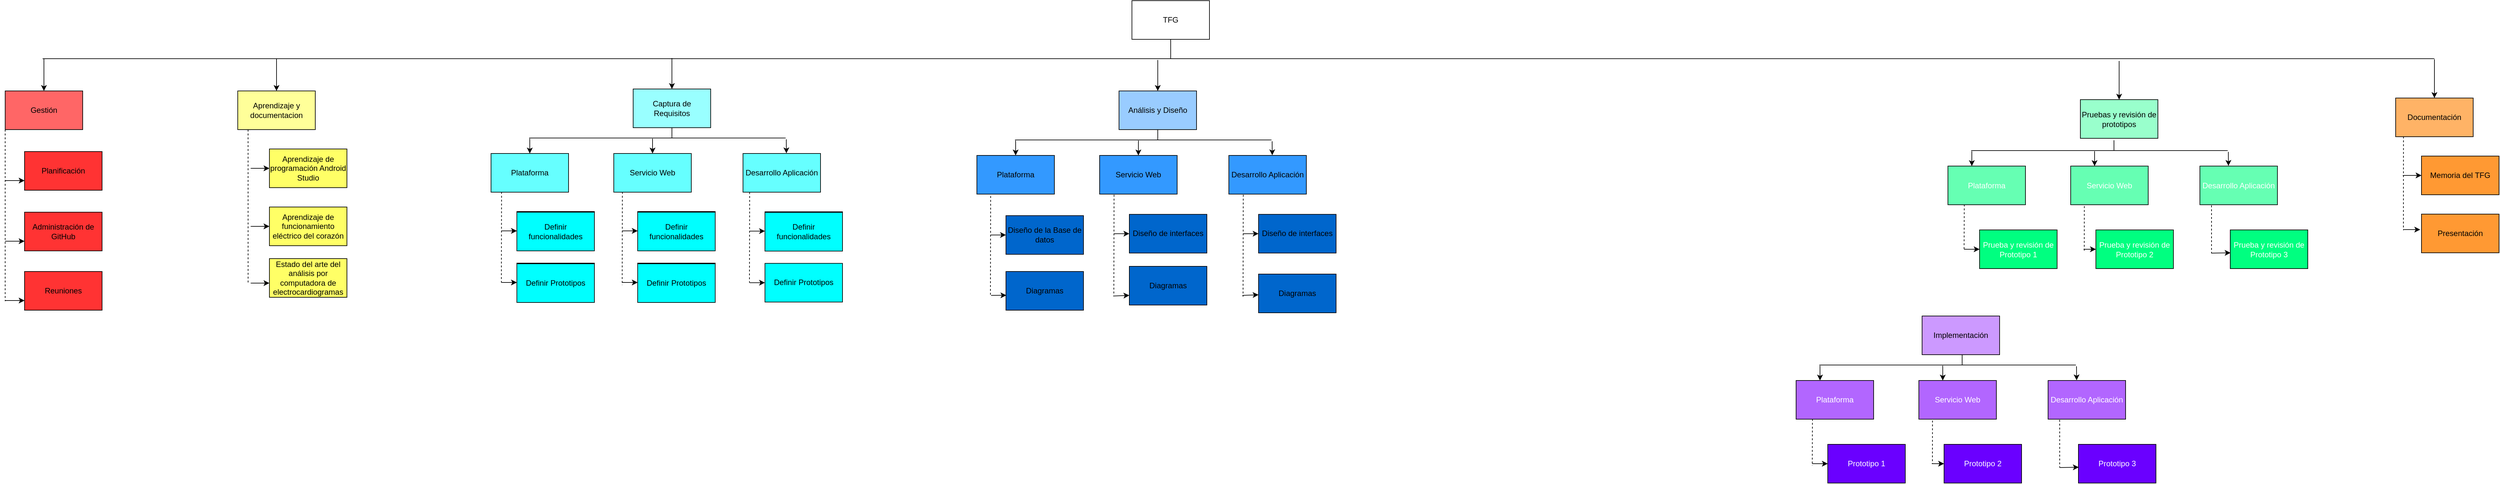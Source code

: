 <mxfile version="14.2.9" type="device"><diagram id="q3rmWGYCOF6i3BH8mImC" name="Page-1"><mxGraphModel dx="2354" dy="784" grid="0" gridSize="10" guides="1" tooltips="1" connect="1" arrows="1" fold="1" page="1" pageScale="1" pageWidth="827" pageHeight="1169" math="0" shadow="0"><root><mxCell id="0"/><mxCell id="1" parent="0"/><mxCell id="JAtjCEI3s_E_KiHYjr8D-1" value="TFG" style="rounded=0;whiteSpace=wrap;html=1;" parent="1" vertex="1"><mxGeometry x="770" y="30" width="120" height="60" as="geometry"/></mxCell><mxCell id="JAtjCEI3s_E_KiHYjr8D-2" value="Gestión" style="rounded=0;whiteSpace=wrap;html=1;fillColor=#FF6666;" parent="1" vertex="1"><mxGeometry x="-974" y="170" width="120" height="60" as="geometry"/></mxCell><mxCell id="JAtjCEI3s_E_KiHYjr8D-4" value="Implementación" style="rounded=0;whiteSpace=wrap;html=1;fillColor=#CC99FF;" parent="1" vertex="1"><mxGeometry x="1993" y="519" width="120" height="60" as="geometry"/></mxCell><mxCell id="JAtjCEI3s_E_KiHYjr8D-10" value="Estado del arte del análisis por computadora de electrocardiogramas" style="rounded=0;whiteSpace=wrap;html=1;fillColor=#FFFF66;" parent="1" vertex="1"><mxGeometry x="-565" y="430" width="120" height="60" as="geometry"/></mxCell><mxCell id="JAtjCEI3s_E_KiHYjr8D-18" value="Desarrollo Aplicación" style="rounded=0;whiteSpace=wrap;html=1;fillColor=#3399FF;" parent="1" vertex="1"><mxGeometry x="920" y="270" width="120" height="60" as="geometry"/></mxCell><mxCell id="JAtjCEI3s_E_KiHYjr8D-21" value="Aprendizaje y documentacion" style="rounded=0;whiteSpace=wrap;html=1;fillColor=#FFFF99;" parent="1" vertex="1"><mxGeometry x="-614" y="170" width="120" height="60" as="geometry"/></mxCell><mxCell id="JAtjCEI3s_E_KiHYjr8D-22" value="Aprendizaje de programación Android Studio" style="rounded=0;whiteSpace=wrap;html=1;fillColor=#FFFF66;" parent="1" vertex="1"><mxGeometry x="-565" y="260" width="120" height="60" as="geometry"/></mxCell><mxCell id="JAtjCEI3s_E_KiHYjr8D-23" value="Aprendizaje de funcionamiento eléctrico del corazón" style="rounded=0;whiteSpace=wrap;html=1;fillColor=#FFFF66;" parent="1" vertex="1"><mxGeometry x="-565" y="350" width="120" height="60" as="geometry"/></mxCell><mxCell id="JAtjCEI3s_E_KiHYjr8D-25" value="Pruebas y revisión de prototipos" style="rounded=0;whiteSpace=wrap;html=1;fillColor=#99FFCC;" parent="1" vertex="1"><mxGeometry x="2238" y="183.5" width="120" height="60" as="geometry"/></mxCell><mxCell id="JAtjCEI3s_E_KiHYjr8D-42" value="" style="endArrow=none;dashed=1;html=1;exitX=0.133;exitY=1;exitDx=0;exitDy=0;exitPerimeter=0;" parent="1" source="JAtjCEI3s_E_KiHYjr8D-21" edge="1"><mxGeometry width="50" height="50" relative="1" as="geometry"><mxPoint x="-884" y="530" as="sourcePoint"/><mxPoint x="-598" y="468" as="targetPoint"/></mxGeometry></mxCell><mxCell id="JAtjCEI3s_E_KiHYjr8D-43" value="" style="endArrow=classic;html=1;entryX=0;entryY=0.5;entryDx=0;entryDy=0;" parent="1" target="JAtjCEI3s_E_KiHYjr8D-23" edge="1"><mxGeometry width="50" height="50" relative="1" as="geometry"><mxPoint x="-594" y="380" as="sourcePoint"/><mxPoint x="-834" y="480" as="targetPoint"/></mxGeometry></mxCell><mxCell id="JAtjCEI3s_E_KiHYjr8D-44" value="" style="endArrow=classic;html=1;entryX=0;entryY=0.5;entryDx=0;entryDy=0;" parent="1" target="JAtjCEI3s_E_KiHYjr8D-22" edge="1"><mxGeometry width="50" height="50" relative="1" as="geometry"><mxPoint x="-594" y="290" as="sourcePoint"/><mxPoint x="-834" y="480" as="targetPoint"/></mxGeometry></mxCell><mxCell id="JAtjCEI3s_E_KiHYjr8D-75" value="" style="endArrow=none;dashed=1;html=1;exitX=0;exitY=1;exitDx=0;exitDy=0;" parent="1" source="JAtjCEI3s_E_KiHYjr8D-2" edge="1"><mxGeometry width="50" height="50" relative="1" as="geometry"><mxPoint x="-384" y="350" as="sourcePoint"/><mxPoint x="-974" y="496" as="targetPoint"/></mxGeometry></mxCell><mxCell id="JAtjCEI3s_E_KiHYjr8D-77" value="" style="endArrow=none;html=1;exitX=0.5;exitY=1;exitDx=0;exitDy=0;" parent="1" source="JAtjCEI3s_E_KiHYjr8D-1" edge="1"><mxGeometry width="50" height="50" relative="1" as="geometry"><mxPoint x="650" y="330" as="sourcePoint"/><mxPoint x="830" y="120" as="targetPoint"/></mxGeometry></mxCell><mxCell id="JAtjCEI3s_E_KiHYjr8D-78" value="" style="endArrow=none;html=1;" parent="1" edge="1"><mxGeometry width="50" height="50" relative="1" as="geometry"><mxPoint x="-916" y="120" as="sourcePoint"/><mxPoint x="2786" y="120" as="targetPoint"/></mxGeometry></mxCell><mxCell id="JAtjCEI3s_E_KiHYjr8D-79" value="" style="endArrow=classic;html=1;entryX=0.5;entryY=0;entryDx=0;entryDy=0;" parent="1" target="JAtjCEI3s_E_KiHYjr8D-21" edge="1"><mxGeometry width="50" height="50" relative="1" as="geometry"><mxPoint x="-554" y="120" as="sourcePoint"/><mxPoint x="106" y="280" as="targetPoint"/></mxGeometry></mxCell><mxCell id="JAtjCEI3s_E_KiHYjr8D-80" value="" style="endArrow=classic;html=1;entryX=0.5;entryY=0;entryDx=0;entryDy=0;" parent="1" target="JAtjCEI3s_E_KiHYjr8D-2" edge="1"><mxGeometry width="50" height="50" relative="1" as="geometry"><mxPoint x="-914" y="120" as="sourcePoint"/><mxPoint x="-604" y="280" as="targetPoint"/></mxGeometry></mxCell><mxCell id="JAtjCEI3s_E_KiHYjr8D-82" value="" style="endArrow=classic;html=1;" parent="1" target="JAtjCEI3s_E_KiHYjr8D-25" edge="1"><mxGeometry width="50" height="50" relative="1" as="geometry"><mxPoint x="2298" y="123.5" as="sourcePoint"/><mxPoint x="1448" y="293.5" as="targetPoint"/></mxGeometry></mxCell><mxCell id="is98D6Rq22OKG-UNbU2W-1" value="Administración de GitHub" style="rounded=0;whiteSpace=wrap;html=1;fillColor=#FF3333;" parent="1" vertex="1"><mxGeometry x="-944" y="358" width="120" height="60" as="geometry"/></mxCell><mxCell id="is98D6Rq22OKG-UNbU2W-2" value="" style="endArrow=classic;html=1;entryX=0;entryY=0.75;entryDx=0;entryDy=0;" parent="1" target="is98D6Rq22OKG-UNbU2W-1" edge="1"><mxGeometry width="50" height="50" relative="1" as="geometry"><mxPoint x="-974" y="403" as="sourcePoint"/><mxPoint x="-934" y="290" as="targetPoint"/></mxGeometry></mxCell><mxCell id="3Jc-YNjLoFCJP38hbJLB-1" value="Análisis y Diseño" style="rounded=0;whiteSpace=wrap;html=1;fillColor=#99CCFF;" parent="1" vertex="1"><mxGeometry x="750" y="170" width="120" height="60" as="geometry"/></mxCell><mxCell id="3Jc-YNjLoFCJP38hbJLB-3" value="" style="endArrow=classic;html=1;entryX=0;entryY=0.633;entryDx=0;entryDy=0;entryPerimeter=0;" parent="1" target="JAtjCEI3s_E_KiHYjr8D-10" edge="1"><mxGeometry width="50" height="50" relative="1" as="geometry"><mxPoint x="-594" y="468" as="sourcePoint"/><mxPoint x="-555" y="390" as="targetPoint"/></mxGeometry></mxCell><mxCell id="3Jc-YNjLoFCJP38hbJLB-5" value="Plataforma" style="rounded=0;whiteSpace=wrap;html=1;fillColor=#3399FF;" parent="1" vertex="1"><mxGeometry x="530" y="270" width="120" height="60" as="geometry"/></mxCell><mxCell id="3Jc-YNjLoFCJP38hbJLB-15" value="Servicio Web" style="rounded=0;whiteSpace=wrap;html=1;fillColor=#3399FF;" parent="1" vertex="1"><mxGeometry x="720" y="270" width="120" height="60" as="geometry"/></mxCell><mxCell id="3Jc-YNjLoFCJP38hbJLB-19" value="Desarrollo Aplicación" style="rounded=0;whiteSpace=wrap;html=1;fontColor=#FFFFFF;fillColor=#B266FF;" parent="1" vertex="1"><mxGeometry x="2188" y="619" width="120" height="60" as="geometry"/></mxCell><mxCell id="3Jc-YNjLoFCJP38hbJLB-20" value="Plataforma" style="rounded=0;whiteSpace=wrap;html=1;fontColor=#FFFFFF;fillColor=#B266FF;" parent="1" vertex="1"><mxGeometry x="1798" y="619" width="120" height="60" as="geometry"/></mxCell><mxCell id="3Jc-YNjLoFCJP38hbJLB-21" value="Servicio Web" style="rounded=0;whiteSpace=wrap;html=1;fontColor=#FFFFFF;fillColor=#B266FF;" parent="1" vertex="1"><mxGeometry x="1988" y="619" width="120" height="60" as="geometry"/></mxCell><mxCell id="3Jc-YNjLoFCJP38hbJLB-27" value="Documentación" style="rounded=0;whiteSpace=wrap;html=1;fillColor=#FFB366;" parent="1" vertex="1"><mxGeometry x="2726" y="181" width="120" height="60" as="geometry"/></mxCell><mxCell id="3Jc-YNjLoFCJP38hbJLB-28" value="Memoria del TFG" style="rounded=0;whiteSpace=wrap;html=1;fillColor=#FF9933;" parent="1" vertex="1"><mxGeometry x="2766" y="271" width="120" height="60" as="geometry"/></mxCell><mxCell id="3Jc-YNjLoFCJP38hbJLB-29" value="Presentación" style="rounded=0;whiteSpace=wrap;html=1;fillColor=#FF9933;" parent="1" vertex="1"><mxGeometry x="2766" y="361" width="120" height="60" as="geometry"/></mxCell><mxCell id="3Jc-YNjLoFCJP38hbJLB-30" value="" style="endArrow=classic;html=1;entryX=0.5;entryY=0;entryDx=0;entryDy=0;" parent="1" target="3Jc-YNjLoFCJP38hbJLB-27" edge="1"><mxGeometry width="50" height="50" relative="1" as="geometry"><mxPoint x="2786" y="121" as="sourcePoint"/><mxPoint x="2526" y="191" as="targetPoint"/></mxGeometry></mxCell><mxCell id="sDOkPWAPFlQ21ybPwbwD-16" value="" style="endArrow=classic;html=1;entryX=0.5;entryY=0;entryDx=0;entryDy=0;" parent="1" target="3Jc-YNjLoFCJP38hbJLB-1" edge="1"><mxGeometry width="50" height="50" relative="1" as="geometry"><mxPoint x="810" y="122" as="sourcePoint"/><mxPoint x="835" y="111" as="targetPoint"/></mxGeometry></mxCell><mxCell id="sDOkPWAPFlQ21ybPwbwD-17" value="" style="endArrow=none;html=1;exitX=0.5;exitY=1;exitDx=0;exitDy=0;" parent="1" source="3Jc-YNjLoFCJP38hbJLB-1" edge="1"><mxGeometry width="50" height="50" relative="1" as="geometry"><mxPoint x="422" y="358" as="sourcePoint"/><mxPoint x="810" y="246" as="targetPoint"/></mxGeometry></mxCell><mxCell id="sDOkPWAPFlQ21ybPwbwD-18" value="" style="endArrow=none;html=1;" parent="1" edge="1"><mxGeometry width="50" height="50" relative="1" as="geometry"><mxPoint x="986" y="246" as="sourcePoint"/><mxPoint x="589" y="246" as="targetPoint"/></mxGeometry></mxCell><mxCell id="sDOkPWAPFlQ21ybPwbwD-19" value="" style="endArrow=classic;html=1;entryX=0.5;entryY=0;entryDx=0;entryDy=0;" parent="1" target="3Jc-YNjLoFCJP38hbJLB-5" edge="1"><mxGeometry width="50" height="50" relative="1" as="geometry"><mxPoint x="590" y="247" as="sourcePoint"/><mxPoint x="516" y="308" as="targetPoint"/></mxGeometry></mxCell><mxCell id="sDOkPWAPFlQ21ybPwbwD-20" value="" style="endArrow=classic;html=1;" parent="1" target="3Jc-YNjLoFCJP38hbJLB-15" edge="1"><mxGeometry width="50" height="50" relative="1" as="geometry"><mxPoint x="780" y="247" as="sourcePoint"/><mxPoint x="516" y="308" as="targetPoint"/></mxGeometry></mxCell><mxCell id="sDOkPWAPFlQ21ybPwbwD-21" value="" style="endArrow=classic;html=1;entryX=0.56;entryY=-0.006;entryDx=0;entryDy=0;entryPerimeter=0;" parent="1" target="JAtjCEI3s_E_KiHYjr8D-18" edge="1"><mxGeometry width="50" height="50" relative="1" as="geometry"><mxPoint x="987" y="248" as="sourcePoint"/><mxPoint x="516" y="308" as="targetPoint"/></mxGeometry></mxCell><mxCell id="sDOkPWAPFlQ21ybPwbwD-48" value="" style="endArrow=none;dashed=1;html=1;strokeWidth=1;exitX=0.101;exitY=0.994;exitDx=0;exitDy=0;exitPerimeter=0;" parent="1" source="3Jc-YNjLoFCJP38hbJLB-27" edge="1"><mxGeometry width="50" height="50" relative="1" as="geometry"><mxPoint x="2648" y="263" as="sourcePoint"/><mxPoint x="2738" y="386" as="targetPoint"/></mxGeometry></mxCell><mxCell id="sDOkPWAPFlQ21ybPwbwD-49" value="" style="endArrow=classic;html=1;strokeWidth=1;" parent="1" edge="1"><mxGeometry width="50" height="50" relative="1" as="geometry"><mxPoint x="2738" y="385" as="sourcePoint"/><mxPoint x="2764" y="385" as="targetPoint"/></mxGeometry></mxCell><mxCell id="sDOkPWAPFlQ21ybPwbwD-50" value="" style="endArrow=classic;html=1;strokeWidth=1;entryX=0;entryY=0.5;entryDx=0;entryDy=0;" parent="1" target="3Jc-YNjLoFCJP38hbJLB-28" edge="1"><mxGeometry width="50" height="50" relative="1" as="geometry"><mxPoint x="2737" y="301" as="sourcePoint"/><mxPoint x="2774" y="395.0" as="targetPoint"/></mxGeometry></mxCell><mxCell id="unSNvqh43ntQ7sSmOLZs-6" value="" style="endArrow=none;html=1;exitX=0.5;exitY=1;exitDx=0;exitDy=0;" parent="1" edge="1"><mxGeometry width="50" height="50" relative="1" as="geometry"><mxPoint x="2055" y="579" as="sourcePoint"/><mxPoint x="2055" y="595" as="targetPoint"/></mxGeometry></mxCell><mxCell id="unSNvqh43ntQ7sSmOLZs-7" value="" style="endArrow=none;html=1;" parent="1" edge="1"><mxGeometry width="50" height="50" relative="1" as="geometry"><mxPoint x="2231" y="595" as="sourcePoint"/><mxPoint x="1834" y="595" as="targetPoint"/></mxGeometry></mxCell><mxCell id="unSNvqh43ntQ7sSmOLZs-8" value="" style="endArrow=classic;html=1;entryX=0.5;entryY=0;entryDx=0;entryDy=0;" parent="1" edge="1"><mxGeometry width="50" height="50" relative="1" as="geometry"><mxPoint x="1835" y="596" as="sourcePoint"/><mxPoint x="1835" y="619" as="targetPoint"/></mxGeometry></mxCell><mxCell id="unSNvqh43ntQ7sSmOLZs-9" value="" style="endArrow=classic;html=1;" parent="1" edge="1"><mxGeometry width="50" height="50" relative="1" as="geometry"><mxPoint x="2025" y="596" as="sourcePoint"/><mxPoint x="2025" y="619" as="targetPoint"/></mxGeometry></mxCell><mxCell id="unSNvqh43ntQ7sSmOLZs-10" value="" style="endArrow=classic;html=1;entryX=0.56;entryY=-0.006;entryDx=0;entryDy=0;entryPerimeter=0;" parent="1" edge="1"><mxGeometry width="50" height="50" relative="1" as="geometry"><mxPoint x="2232" y="597" as="sourcePoint"/><mxPoint x="2232.2" y="618.64" as="targetPoint"/></mxGeometry></mxCell><mxCell id="PaubpBhl6iqWiHcFf5qc-3" value="Planificación" style="rounded=0;whiteSpace=wrap;html=1;fillColor=#FF3333;" parent="1" vertex="1"><mxGeometry x="-944" y="264" width="120" height="60" as="geometry"/></mxCell><mxCell id="PaubpBhl6iqWiHcFf5qc-4" value="" style="endArrow=classic;html=1;entryX=0;entryY=0.75;entryDx=0;entryDy=0;" parent="1" target="PaubpBhl6iqWiHcFf5qc-3" edge="1"><mxGeometry width="50" height="50" relative="1" as="geometry"><mxPoint x="-974" y="309" as="sourcePoint"/><mxPoint x="-934" y="383" as="targetPoint"/></mxGeometry></mxCell><mxCell id="PaubpBhl6iqWiHcFf5qc-5" value="Reuniones" style="rounded=0;whiteSpace=wrap;html=1;fillColor=#FF3333;" parent="1" vertex="1"><mxGeometry x="-944" y="450" width="120" height="60" as="geometry"/></mxCell><mxCell id="PaubpBhl6iqWiHcFf5qc-6" value="" style="endArrow=classic;html=1;entryX=0;entryY=0.75;entryDx=0;entryDy=0;" parent="1" target="PaubpBhl6iqWiHcFf5qc-5" edge="1"><mxGeometry width="50" height="50" relative="1" as="geometry"><mxPoint x="-974" y="495" as="sourcePoint"/><mxPoint x="-934" y="477" as="targetPoint"/></mxGeometry></mxCell><mxCell id="PaubpBhl6iqWiHcFf5qc-37" value="Desarrollo Aplicación" style="rounded=0;whiteSpace=wrap;html=1;fillColor=#66FFFF;" parent="1" vertex="1"><mxGeometry x="168" y="267" width="120" height="60" as="geometry"/></mxCell><mxCell id="PaubpBhl6iqWiHcFf5qc-41" value="Captura de Requisitos" style="rounded=0;whiteSpace=wrap;html=1;fillColor=#99FFFF;" parent="1" vertex="1"><mxGeometry x="-2" y="167" width="120" height="60" as="geometry"/></mxCell><mxCell id="PaubpBhl6iqWiHcFf5qc-42" value="Plataforma" style="rounded=0;whiteSpace=wrap;html=1;fillColor=#66FFFF;" parent="1" vertex="1"><mxGeometry x="-222" y="267" width="120" height="60" as="geometry"/></mxCell><mxCell id="PaubpBhl6iqWiHcFf5qc-43" value="Definir funcionalidades" style="rounded=0;whiteSpace=wrap;html=1;fillColor=#0066CC;" parent="1" vertex="1"><mxGeometry x="-182" y="357" width="120" height="60" as="geometry"/></mxCell><mxCell id="PaubpBhl6iqWiHcFf5qc-44" value="Definir Prototipos" style="rounded=0;whiteSpace=wrap;html=1;fillColor=#0066CC;" parent="1" vertex="1"><mxGeometry x="-182" y="437" width="120" height="60" as="geometry"/></mxCell><mxCell id="PaubpBhl6iqWiHcFf5qc-45" value="Servicio Web" style="rounded=0;whiteSpace=wrap;html=1;fillColor=#66FFFF;" parent="1" vertex="1"><mxGeometry x="-32" y="267" width="120" height="60" as="geometry"/></mxCell><mxCell id="PaubpBhl6iqWiHcFf5qc-51" value="" style="endArrow=classic;html=1;entryX=0.5;entryY=0;entryDx=0;entryDy=0;" parent="1" target="PaubpBhl6iqWiHcFf5qc-41" edge="1"><mxGeometry width="50" height="50" relative="1" as="geometry"><mxPoint x="58" y="119" as="sourcePoint"/><mxPoint x="83" y="108" as="targetPoint"/></mxGeometry></mxCell><mxCell id="PaubpBhl6iqWiHcFf5qc-52" value="" style="endArrow=none;html=1;exitX=0.5;exitY=1;exitDx=0;exitDy=0;" parent="1" source="PaubpBhl6iqWiHcFf5qc-41" edge="1"><mxGeometry width="50" height="50" relative="1" as="geometry"><mxPoint x="-330" y="355" as="sourcePoint"/><mxPoint x="58" y="243" as="targetPoint"/></mxGeometry></mxCell><mxCell id="PaubpBhl6iqWiHcFf5qc-53" value="" style="endArrow=none;html=1;" parent="1" edge="1"><mxGeometry width="50" height="50" relative="1" as="geometry"><mxPoint x="234" y="243" as="sourcePoint"/><mxPoint x="-163" y="243" as="targetPoint"/></mxGeometry></mxCell><mxCell id="PaubpBhl6iqWiHcFf5qc-54" value="" style="endArrow=classic;html=1;entryX=0.5;entryY=0;entryDx=0;entryDy=0;" parent="1" target="PaubpBhl6iqWiHcFf5qc-42" edge="1"><mxGeometry width="50" height="50" relative="1" as="geometry"><mxPoint x="-162" y="244" as="sourcePoint"/><mxPoint x="-236" y="305" as="targetPoint"/></mxGeometry></mxCell><mxCell id="PaubpBhl6iqWiHcFf5qc-55" value="" style="endArrow=classic;html=1;" parent="1" target="PaubpBhl6iqWiHcFf5qc-45" edge="1"><mxGeometry width="50" height="50" relative="1" as="geometry"><mxPoint x="28" y="244" as="sourcePoint"/><mxPoint x="-236" y="305" as="targetPoint"/></mxGeometry></mxCell><mxCell id="PaubpBhl6iqWiHcFf5qc-56" value="" style="endArrow=classic;html=1;entryX=0.56;entryY=-0.006;entryDx=0;entryDy=0;entryPerimeter=0;" parent="1" target="PaubpBhl6iqWiHcFf5qc-37" edge="1"><mxGeometry width="50" height="50" relative="1" as="geometry"><mxPoint x="235" y="245" as="sourcePoint"/><mxPoint x="-236" y="305" as="targetPoint"/></mxGeometry></mxCell><mxCell id="PaubpBhl6iqWiHcFf5qc-57" value="" style="endArrow=none;dashed=1;html=1;strokeWidth=1;exitX=0.136;exitY=0.994;exitDx=0;exitDy=0;exitPerimeter=0;" parent="1" source="PaubpBhl6iqWiHcFf5qc-42" edge="1"><mxGeometry width="50" height="50" relative="1" as="geometry"><mxPoint x="-286" y="355" as="sourcePoint"/><mxPoint x="-206" y="467" as="targetPoint"/></mxGeometry></mxCell><mxCell id="PaubpBhl6iqWiHcFf5qc-59" value="" style="endArrow=classic;html=1;entryX=0;entryY=0.5;entryDx=0;entryDy=0;" parent="1" target="PaubpBhl6iqWiHcFf5qc-44" edge="1"><mxGeometry width="50" height="50" relative="1" as="geometry"><mxPoint x="-206" y="467" as="sourcePoint"/><mxPoint x="-173.2" y="553.36" as="targetPoint"/></mxGeometry></mxCell><mxCell id="PaubpBhl6iqWiHcFf5qc-60" value="" style="endArrow=classic;html=1;entryX=0;entryY=0.5;entryDx=0;entryDy=0;" parent="1" target="PaubpBhl6iqWiHcFf5qc-43" edge="1"><mxGeometry width="50" height="50" relative="1" as="geometry"><mxPoint x="-206" y="387" as="sourcePoint"/><mxPoint x="-163.2" y="563.36" as="targetPoint"/></mxGeometry></mxCell><mxCell id="ixyddyTM5CbI-28TM2f_-1" value="Definir funcionalidades" style="rounded=0;whiteSpace=wrap;html=1;fillColor=#0066CC;" parent="1" vertex="1"><mxGeometry x="5" y="357" width="120" height="60" as="geometry"/></mxCell><mxCell id="ixyddyTM5CbI-28TM2f_-2" value="Definir Prototipos" style="rounded=0;whiteSpace=wrap;html=1;fillColor=#0066CC;" parent="1" vertex="1"><mxGeometry x="5" y="437" width="120" height="60" as="geometry"/></mxCell><mxCell id="ixyddyTM5CbI-28TM2f_-3" value="" style="endArrow=none;dashed=1;html=1;strokeWidth=1;exitX=0.136;exitY=0.994;exitDx=0;exitDy=0;exitPerimeter=0;" parent="1" edge="1"><mxGeometry width="50" height="50" relative="1" as="geometry"><mxPoint x="-18.68" y="326.64" as="sourcePoint"/><mxPoint x="-19" y="471" as="targetPoint"/></mxGeometry></mxCell><mxCell id="ixyddyTM5CbI-28TM2f_-4" value="" style="endArrow=classic;html=1;entryX=0;entryY=0.5;entryDx=0;entryDy=0;" parent="1" target="ixyddyTM5CbI-28TM2f_-2" edge="1"><mxGeometry width="50" height="50" relative="1" as="geometry"><mxPoint x="-19" y="467" as="sourcePoint"/><mxPoint x="13.8" y="553.36" as="targetPoint"/></mxGeometry></mxCell><mxCell id="ixyddyTM5CbI-28TM2f_-5" value="" style="endArrow=classic;html=1;entryX=0;entryY=0.5;entryDx=0;entryDy=0;" parent="1" target="ixyddyTM5CbI-28TM2f_-1" edge="1"><mxGeometry width="50" height="50" relative="1" as="geometry"><mxPoint x="-19" y="387" as="sourcePoint"/><mxPoint x="23.8" y="563.36" as="targetPoint"/></mxGeometry></mxCell><mxCell id="ixyddyTM5CbI-28TM2f_-6" value="Definir funcionalidades" style="rounded=0;whiteSpace=wrap;html=1;fillColor=#0066CC;" parent="1" vertex="1"><mxGeometry x="202" y="357.36" width="120" height="60" as="geometry"/></mxCell><mxCell id="ixyddyTM5CbI-28TM2f_-7" value="Definir Prototipos" style="rounded=0;whiteSpace=wrap;html=1;fillColor=#00FFFF;" parent="1" vertex="1"><mxGeometry x="202" y="437.36" width="120" height="60" as="geometry"/></mxCell><mxCell id="ixyddyTM5CbI-28TM2f_-8" value="" style="endArrow=none;dashed=1;html=1;strokeWidth=1;exitX=0.136;exitY=0.994;exitDx=0;exitDy=0;exitPerimeter=0;" parent="1" edge="1"><mxGeometry width="50" height="50" relative="1" as="geometry"><mxPoint x="178.32" y="327.0" as="sourcePoint"/><mxPoint x="178" y="467" as="targetPoint"/></mxGeometry></mxCell><mxCell id="ixyddyTM5CbI-28TM2f_-9" value="" style="endArrow=classic;html=1;entryX=0;entryY=0.5;entryDx=0;entryDy=0;" parent="1" target="ixyddyTM5CbI-28TM2f_-7" edge="1"><mxGeometry width="50" height="50" relative="1" as="geometry"><mxPoint x="178" y="467.36" as="sourcePoint"/><mxPoint x="210.8" y="553.72" as="targetPoint"/></mxGeometry></mxCell><mxCell id="ixyddyTM5CbI-28TM2f_-10" value="" style="endArrow=classic;html=1;entryX=0;entryY=0.5;entryDx=0;entryDy=0;" parent="1" target="ixyddyTM5CbI-28TM2f_-6" edge="1"><mxGeometry width="50" height="50" relative="1" as="geometry"><mxPoint x="178" y="387.36" as="sourcePoint"/><mxPoint x="220.8" y="563.72" as="targetPoint"/></mxGeometry></mxCell><mxCell id="ixyddyTM5CbI-28TM2f_-21" value="Prototipo 3" style="rounded=0;whiteSpace=wrap;html=1;fillColor=#6a00ff;fontColor=#ffffff;" parent="1" vertex="1"><mxGeometry x="2235" y="718" width="120" height="60" as="geometry"/></mxCell><mxCell id="ixyddyTM5CbI-28TM2f_-22" value="Prototipo 1" style="rounded=0;whiteSpace=wrap;html=1;fillColor=#6a00ff;fontColor=#ffffff;" parent="1" vertex="1"><mxGeometry x="1847" y="718" width="120" height="60" as="geometry"/></mxCell><mxCell id="ixyddyTM5CbI-28TM2f_-23" value="Prototipo 2" style="rounded=0;whiteSpace=wrap;html=1;fillColor=#6a00ff;fontColor=#ffffff;" parent="1" vertex="1"><mxGeometry x="2027" y="718" width="120" height="60" as="geometry"/></mxCell><mxCell id="ixyddyTM5CbI-28TM2f_-27" value="" style="endArrow=none;dashed=1;html=1;strokeWidth=1;exitX=0.136;exitY=0.994;exitDx=0;exitDy=0;exitPerimeter=0;" parent="1" edge="1"><mxGeometry width="50" height="50" relative="1" as="geometry"><mxPoint x="1823.32" y="678.64" as="sourcePoint"/><mxPoint x="1823" y="751" as="targetPoint"/></mxGeometry></mxCell><mxCell id="ixyddyTM5CbI-28TM2f_-29" value="" style="endArrow=classic;html=1;entryX=0;entryY=0.5;entryDx=0;entryDy=0;fillColor=#6a00ff;" parent="1" target="ixyddyTM5CbI-28TM2f_-22" edge="1"><mxGeometry width="50" height="50" relative="1" as="geometry"><mxPoint x="1823" y="748" as="sourcePoint"/><mxPoint x="1855.8" y="834.36" as="targetPoint"/></mxGeometry></mxCell><mxCell id="ixyddyTM5CbI-28TM2f_-30" value="" style="endArrow=none;dashed=1;html=1;strokeWidth=1;exitX=0.101;exitY=1.036;exitDx=0;exitDy=0;exitPerimeter=0;" parent="1" edge="1"><mxGeometry width="50" height="50" relative="1" as="geometry"><mxPoint x="2009.12" y="681.16" as="sourcePoint"/><mxPoint x="2009" y="748" as="targetPoint"/></mxGeometry></mxCell><mxCell id="ixyddyTM5CbI-28TM2f_-32" value="" style="endArrow=classic;html=1;entryX=0;entryY=0.5;entryDx=0;entryDy=0;fillColor=#6a00ff;" parent="1" target="ixyddyTM5CbI-28TM2f_-23" edge="1"><mxGeometry width="50" height="50" relative="1" as="geometry"><mxPoint x="2008" y="748" as="sourcePoint"/><mxPoint x="2036" y="819" as="targetPoint"/></mxGeometry></mxCell><mxCell id="ixyddyTM5CbI-28TM2f_-33" value="" style="endArrow=none;dashed=1;html=1;strokeWidth=1;exitX=0.075;exitY=1.017;exitDx=0;exitDy=0;exitPerimeter=0;" parent="1" edge="1"><mxGeometry width="50" height="50" relative="1" as="geometry"><mxPoint x="2206" y="680.02" as="sourcePoint"/><mxPoint x="2206" y="754" as="targetPoint"/></mxGeometry></mxCell><mxCell id="ixyddyTM5CbI-28TM2f_-35" value="" style="endArrow=classic;html=1;entryX=0.004;entryY=0.592;entryDx=0;entryDy=0;entryPerimeter=0;fillColor=#6a00ff;" parent="1" target="ixyddyTM5CbI-28TM2f_-21" edge="1"><mxGeometry width="50" height="50" relative="1" as="geometry"><mxPoint x="2206" y="754" as="sourcePoint"/><mxPoint x="2065" y="863" as="targetPoint"/></mxGeometry></mxCell><mxCell id="ixyddyTM5CbI-28TM2f_-44" value="Desarrollo Aplicación" style="rounded=0;whiteSpace=wrap;html=1;fontColor=#FFFFFF;fillColor=#66FFB3;" parent="1" vertex="1"><mxGeometry x="2423" y="286.5" width="120" height="60" as="geometry"/></mxCell><mxCell id="ixyddyTM5CbI-28TM2f_-45" value="Plataforma" style="rounded=0;whiteSpace=wrap;html=1;fontColor=#FFFFFF;fillColor=#66FFB3;" parent="1" vertex="1"><mxGeometry x="2033" y="286.5" width="120" height="60" as="geometry"/></mxCell><mxCell id="ixyddyTM5CbI-28TM2f_-46" value="Servicio Web" style="rounded=0;whiteSpace=wrap;html=1;fontColor=#FFFFFF;fillColor=#66FFB3;" parent="1" vertex="1"><mxGeometry x="2223" y="286.5" width="120" height="60" as="geometry"/></mxCell><mxCell id="ixyddyTM5CbI-28TM2f_-47" value="" style="endArrow=none;html=1;exitX=0.5;exitY=1;exitDx=0;exitDy=0;" parent="1" edge="1"><mxGeometry width="50" height="50" relative="1" as="geometry"><mxPoint x="2290" y="246.5" as="sourcePoint"/><mxPoint x="2290" y="262.5" as="targetPoint"/></mxGeometry></mxCell><mxCell id="ixyddyTM5CbI-28TM2f_-48" value="" style="endArrow=none;html=1;" parent="1" edge="1"><mxGeometry width="50" height="50" relative="1" as="geometry"><mxPoint x="2466" y="262.5" as="sourcePoint"/><mxPoint x="2069" y="262.5" as="targetPoint"/></mxGeometry></mxCell><mxCell id="ixyddyTM5CbI-28TM2f_-49" value="" style="endArrow=classic;html=1;entryX=0.5;entryY=0;entryDx=0;entryDy=0;" parent="1" edge="1"><mxGeometry width="50" height="50" relative="1" as="geometry"><mxPoint x="2070" y="263.5" as="sourcePoint"/><mxPoint x="2070" y="286.5" as="targetPoint"/></mxGeometry></mxCell><mxCell id="ixyddyTM5CbI-28TM2f_-50" value="" style="endArrow=classic;html=1;" parent="1" edge="1"><mxGeometry width="50" height="50" relative="1" as="geometry"><mxPoint x="2260" y="263.5" as="sourcePoint"/><mxPoint x="2260" y="286.5" as="targetPoint"/></mxGeometry></mxCell><mxCell id="ixyddyTM5CbI-28TM2f_-51" value="" style="endArrow=classic;html=1;entryX=0.56;entryY=-0.006;entryDx=0;entryDy=0;entryPerimeter=0;" parent="1" edge="1"><mxGeometry width="50" height="50" relative="1" as="geometry"><mxPoint x="2467" y="264.5" as="sourcePoint"/><mxPoint x="2467.2" y="286.14" as="targetPoint"/></mxGeometry></mxCell><mxCell id="ixyddyTM5CbI-28TM2f_-52" value="Prueba y revisión de Prototipo 3" style="rounded=0;whiteSpace=wrap;html=1;fontColor=#ffffff;fillColor=#00FF80;" parent="1" vertex="1"><mxGeometry x="2470" y="385.5" width="120" height="60" as="geometry"/></mxCell><mxCell id="ixyddyTM5CbI-28TM2f_-53" value="Prueba y revisión de Prototipo 1" style="rounded=0;whiteSpace=wrap;html=1;fontColor=#ffffff;fillColor=#00FF80;" parent="1" vertex="1"><mxGeometry x="2082" y="385.5" width="120" height="60" as="geometry"/></mxCell><mxCell id="ixyddyTM5CbI-28TM2f_-54" value="&lt;span&gt;Prueba y revisión de Prototipo 2&lt;/span&gt;" style="rounded=0;whiteSpace=wrap;html=1;fontColor=#ffffff;fillColor=#00FF80;" parent="1" vertex="1"><mxGeometry x="2262" y="385.5" width="120" height="60" as="geometry"/></mxCell><mxCell id="ixyddyTM5CbI-28TM2f_-58" value="" style="endArrow=none;dashed=1;html=1;strokeWidth=1;exitX=0.136;exitY=0.994;exitDx=0;exitDy=0;exitPerimeter=0;" parent="1" edge="1"><mxGeometry width="50" height="50" relative="1" as="geometry"><mxPoint x="2058.32" y="346.14" as="sourcePoint"/><mxPoint x="2058" y="417" as="targetPoint"/></mxGeometry></mxCell><mxCell id="ixyddyTM5CbI-28TM2f_-60" value="" style="endArrow=classic;html=1;entryX=0;entryY=0.5;entryDx=0;entryDy=0;fillColor=#6a00ff;" parent="1" target="ixyddyTM5CbI-28TM2f_-53" edge="1"><mxGeometry width="50" height="50" relative="1" as="geometry"><mxPoint x="2058" y="415.5" as="sourcePoint"/><mxPoint x="2090.8" y="501.86" as="targetPoint"/></mxGeometry></mxCell><mxCell id="ixyddyTM5CbI-28TM2f_-61" value="" style="endArrow=none;dashed=1;html=1;strokeWidth=1;exitX=0.101;exitY=1.036;exitDx=0;exitDy=0;exitPerimeter=0;" parent="1" edge="1"><mxGeometry width="50" height="50" relative="1" as="geometry"><mxPoint x="2244.12" y="348.66" as="sourcePoint"/><mxPoint x="2244" y="418" as="targetPoint"/></mxGeometry></mxCell><mxCell id="ixyddyTM5CbI-28TM2f_-63" value="" style="endArrow=classic;html=1;entryX=0;entryY=0.5;entryDx=0;entryDy=0;fillColor=#6a00ff;" parent="1" target="ixyddyTM5CbI-28TM2f_-54" edge="1"><mxGeometry width="50" height="50" relative="1" as="geometry"><mxPoint x="2243" y="415.5" as="sourcePoint"/><mxPoint x="2271" y="486.5" as="targetPoint"/></mxGeometry></mxCell><mxCell id="ixyddyTM5CbI-28TM2f_-64" value="" style="endArrow=none;dashed=1;html=1;strokeWidth=1;exitX=0.075;exitY=1.017;exitDx=0;exitDy=0;exitPerimeter=0;" parent="1" edge="1"><mxGeometry width="50" height="50" relative="1" as="geometry"><mxPoint x="2441" y="347.52" as="sourcePoint"/><mxPoint x="2441" y="422" as="targetPoint"/></mxGeometry></mxCell><mxCell id="ixyddyTM5CbI-28TM2f_-66" value="" style="endArrow=classic;html=1;entryX=0.004;entryY=0.592;entryDx=0;entryDy=0;entryPerimeter=0;fillColor=#6a00ff;" parent="1" target="ixyddyTM5CbI-28TM2f_-52" edge="1"><mxGeometry width="50" height="50" relative="1" as="geometry"><mxPoint x="2441" y="421.5" as="sourcePoint"/><mxPoint x="2300" y="530.5" as="targetPoint"/></mxGeometry></mxCell><mxCell id="ixyddyTM5CbI-28TM2f_-85" value="Diseño de la Base de datos" style="rounded=0;whiteSpace=wrap;html=1;fillColor=#0066CC;" parent="1" vertex="1"><mxGeometry x="575" y="363.36" width="120" height="60" as="geometry"/></mxCell><mxCell id="ixyddyTM5CbI-28TM2f_-87" value="" style="endArrow=none;dashed=1;html=1;strokeWidth=1;exitX=0.136;exitY=0.994;exitDx=0;exitDy=0;exitPerimeter=0;" parent="1" edge="1"><mxGeometry width="50" height="50" relative="1" as="geometry"><mxPoint x="551.32" y="333" as="sourcePoint"/><mxPoint x="551" y="488" as="targetPoint"/></mxGeometry></mxCell><mxCell id="ixyddyTM5CbI-28TM2f_-89" value="" style="endArrow=classic;html=1;entryX=0;entryY=0.5;entryDx=0;entryDy=0;" parent="1" target="ixyddyTM5CbI-28TM2f_-85" edge="1"><mxGeometry width="50" height="50" relative="1" as="geometry"><mxPoint x="551" y="393.36" as="sourcePoint"/><mxPoint x="593.8" y="569.72" as="targetPoint"/></mxGeometry></mxCell><mxCell id="ixyddyTM5CbI-28TM2f_-90" value="Diseño de interfaces" style="rounded=0;whiteSpace=wrap;html=1;fillColor=#0066CC;" parent="1" vertex="1"><mxGeometry x="766" y="361.36" width="120" height="60" as="geometry"/></mxCell><mxCell id="ixyddyTM5CbI-28TM2f_-92" value="" style="endArrow=none;dashed=1;html=1;strokeWidth=1;exitX=0.136;exitY=0.994;exitDx=0;exitDy=0;exitPerimeter=0;" parent="1" edge="1"><mxGeometry width="50" height="50" relative="1" as="geometry"><mxPoint x="742.32" y="331" as="sourcePoint"/><mxPoint x="742" y="487" as="targetPoint"/></mxGeometry></mxCell><mxCell id="ixyddyTM5CbI-28TM2f_-94" value="" style="endArrow=classic;html=1;entryX=0;entryY=0.5;entryDx=0;entryDy=0;" parent="1" target="ixyddyTM5CbI-28TM2f_-90" edge="1"><mxGeometry width="50" height="50" relative="1" as="geometry"><mxPoint x="742" y="391.36" as="sourcePoint"/><mxPoint x="784.8" y="567.72" as="targetPoint"/></mxGeometry></mxCell><mxCell id="ixyddyTM5CbI-28TM2f_-95" value="Diseño de interfaces" style="rounded=0;whiteSpace=wrap;html=1;fillColor=#0066CC;" parent="1" vertex="1"><mxGeometry x="966" y="361.36" width="120" height="60" as="geometry"/></mxCell><mxCell id="ixyddyTM5CbI-28TM2f_-97" value="" style="endArrow=none;dashed=1;html=1;strokeWidth=1;exitX=0.136;exitY=0.994;exitDx=0;exitDy=0;exitPerimeter=0;" parent="1" edge="1"><mxGeometry width="50" height="50" relative="1" as="geometry"><mxPoint x="942.32" y="331" as="sourcePoint"/><mxPoint x="942" y="489" as="targetPoint"/></mxGeometry></mxCell><mxCell id="ixyddyTM5CbI-28TM2f_-99" value="" style="endArrow=classic;html=1;entryX=0;entryY=0.5;entryDx=0;entryDy=0;" parent="1" target="ixyddyTM5CbI-28TM2f_-95" edge="1"><mxGeometry width="50" height="50" relative="1" as="geometry"><mxPoint x="942" y="391.36" as="sourcePoint"/><mxPoint x="984.8" y="567.72" as="targetPoint"/></mxGeometry></mxCell><mxCell id="ixyddyTM5CbI-28TM2f_-100" value="Diagramas" style="rounded=0;whiteSpace=wrap;html=1;fillColor=#0066CC;" parent="1" vertex="1"><mxGeometry x="766" y="442" width="120" height="60" as="geometry"/></mxCell><mxCell id="ixyddyTM5CbI-28TM2f_-101" value="Diagramas" style="rounded=0;whiteSpace=wrap;html=1;fillColor=#0066CC;" parent="1" vertex="1"><mxGeometry x="966" y="454" width="120" height="60" as="geometry"/></mxCell><mxCell id="ixyddyTM5CbI-28TM2f_-102" value="" style="endArrow=classic;html=1;" parent="1" target="ixyddyTM5CbI-28TM2f_-101" edge="1"><mxGeometry width="50" height="50" relative="1" as="geometry"><mxPoint x="941" y="487" as="sourcePoint"/><mxPoint x="976" y="401.36" as="targetPoint"/></mxGeometry></mxCell><mxCell id="ixyddyTM5CbI-28TM2f_-103" value="" style="endArrow=classic;html=1;entryX=0;entryY=0.75;entryDx=0;entryDy=0;" parent="1" target="ixyddyTM5CbI-28TM2f_-100" edge="1"><mxGeometry width="50" height="50" relative="1" as="geometry"><mxPoint x="741" y="488" as="sourcePoint"/><mxPoint x="776" y="401.36" as="targetPoint"/></mxGeometry></mxCell><mxCell id="ixyddyTM5CbI-28TM2f_-104" value="Diagramas" style="rounded=0;whiteSpace=wrap;html=1;fillColor=#0066CC;" parent="1" vertex="1"><mxGeometry x="575" y="450" width="120" height="60" as="geometry"/></mxCell><mxCell id="ixyddyTM5CbI-28TM2f_-105" value="" style="endArrow=classic;html=1;entryX=0.005;entryY=0.615;entryDx=0;entryDy=0;entryPerimeter=0;" parent="1" target="ixyddyTM5CbI-28TM2f_-104" edge="1"><mxGeometry width="50" height="50" relative="1" as="geometry"><mxPoint x="552" y="487" as="sourcePoint"/><mxPoint x="585" y="403.36" as="targetPoint"/></mxGeometry></mxCell><mxCell id="ixyddyTM5CbI-28TM2f_-106" value="Definir funcionalidades" style="rounded=0;whiteSpace=wrap;html=1;fillColor=#00FFFF;" parent="1" vertex="1"><mxGeometry x="-182" y="358" width="120" height="60" as="geometry"/></mxCell><mxCell id="ixyddyTM5CbI-28TM2f_-107" value="Definir Prototipos" style="rounded=0;whiteSpace=wrap;html=1;fillColor=#00FFFF;" parent="1" vertex="1"><mxGeometry x="-182" y="438" width="120" height="60" as="geometry"/></mxCell><mxCell id="ixyddyTM5CbI-28TM2f_-108" value="Definir funcionalidades" style="rounded=0;whiteSpace=wrap;html=1;fillColor=#00FFFF;" parent="1" vertex="1"><mxGeometry x="5" y="358" width="120" height="60" as="geometry"/></mxCell><mxCell id="ixyddyTM5CbI-28TM2f_-109" value="Definir Prototipos" style="rounded=0;whiteSpace=wrap;html=1;fillColor=#00FFFF;" parent="1" vertex="1"><mxGeometry x="5" y="438" width="120" height="60" as="geometry"/></mxCell><mxCell id="ixyddyTM5CbI-28TM2f_-110" value="Definir funcionalidades" style="rounded=0;whiteSpace=wrap;html=1;fillColor=#00FFFF;" parent="1" vertex="1"><mxGeometry x="202" y="358.36" width="120" height="60" as="geometry"/></mxCell></root></mxGraphModel></diagram></mxfile>